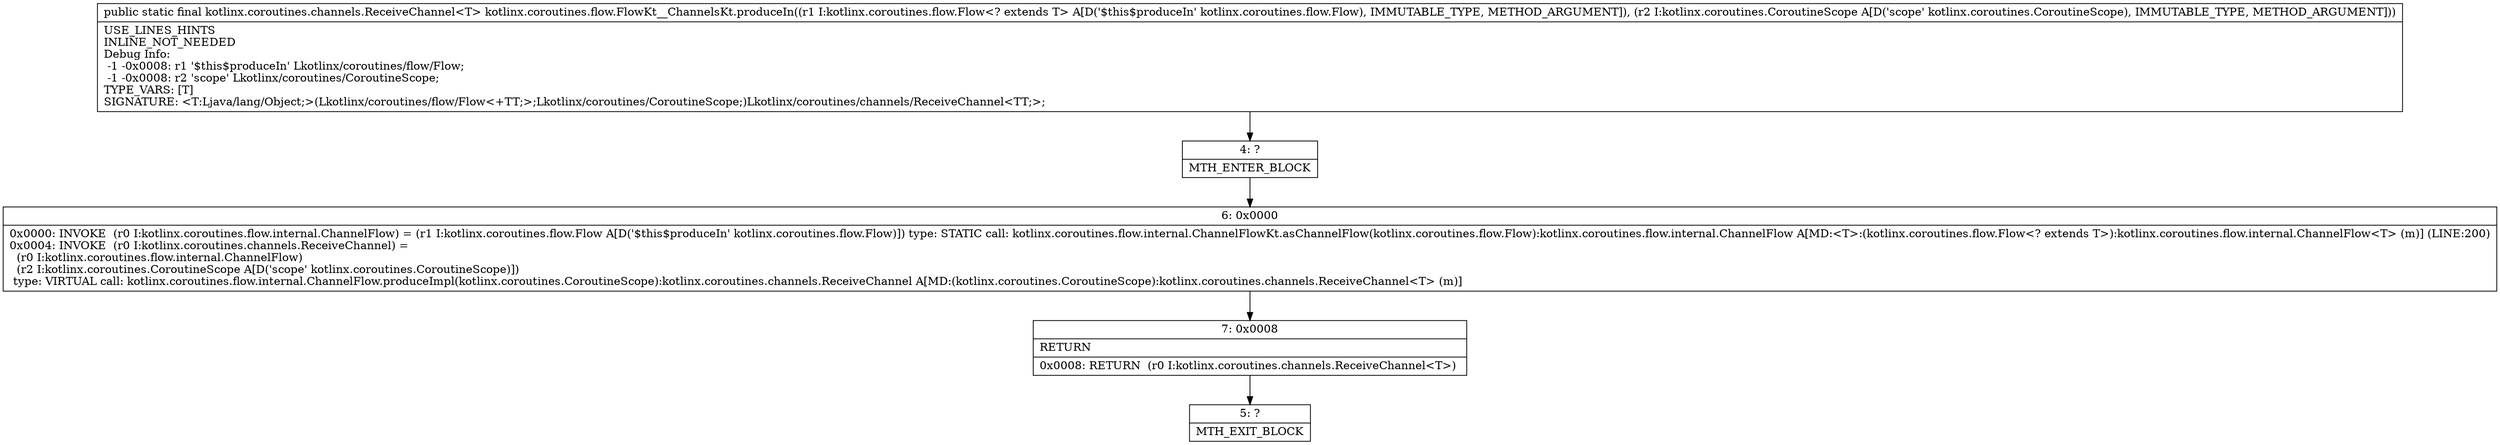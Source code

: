 digraph "CFG forkotlinx.coroutines.flow.FlowKt__ChannelsKt.produceIn(Lkotlinx\/coroutines\/flow\/Flow;Lkotlinx\/coroutines\/CoroutineScope;)Lkotlinx\/coroutines\/channels\/ReceiveChannel;" {
Node_4 [shape=record,label="{4\:\ ?|MTH_ENTER_BLOCK\l}"];
Node_6 [shape=record,label="{6\:\ 0x0000|0x0000: INVOKE  (r0 I:kotlinx.coroutines.flow.internal.ChannelFlow) = (r1 I:kotlinx.coroutines.flow.Flow A[D('$this$produceIn' kotlinx.coroutines.flow.Flow)]) type: STATIC call: kotlinx.coroutines.flow.internal.ChannelFlowKt.asChannelFlow(kotlinx.coroutines.flow.Flow):kotlinx.coroutines.flow.internal.ChannelFlow A[MD:\<T\>:(kotlinx.coroutines.flow.Flow\<? extends T\>):kotlinx.coroutines.flow.internal.ChannelFlow\<T\> (m)] (LINE:200)\l0x0004: INVOKE  (r0 I:kotlinx.coroutines.channels.ReceiveChannel) = \l  (r0 I:kotlinx.coroutines.flow.internal.ChannelFlow)\l  (r2 I:kotlinx.coroutines.CoroutineScope A[D('scope' kotlinx.coroutines.CoroutineScope)])\l type: VIRTUAL call: kotlinx.coroutines.flow.internal.ChannelFlow.produceImpl(kotlinx.coroutines.CoroutineScope):kotlinx.coroutines.channels.ReceiveChannel A[MD:(kotlinx.coroutines.CoroutineScope):kotlinx.coroutines.channels.ReceiveChannel\<T\> (m)]\l}"];
Node_7 [shape=record,label="{7\:\ 0x0008|RETURN\l|0x0008: RETURN  (r0 I:kotlinx.coroutines.channels.ReceiveChannel\<T\>) \l}"];
Node_5 [shape=record,label="{5\:\ ?|MTH_EXIT_BLOCK\l}"];
MethodNode[shape=record,label="{public static final kotlinx.coroutines.channels.ReceiveChannel\<T\> kotlinx.coroutines.flow.FlowKt__ChannelsKt.produceIn((r1 I:kotlinx.coroutines.flow.Flow\<? extends T\> A[D('$this$produceIn' kotlinx.coroutines.flow.Flow), IMMUTABLE_TYPE, METHOD_ARGUMENT]), (r2 I:kotlinx.coroutines.CoroutineScope A[D('scope' kotlinx.coroutines.CoroutineScope), IMMUTABLE_TYPE, METHOD_ARGUMENT]))  | USE_LINES_HINTS\lINLINE_NOT_NEEDED\lDebug Info:\l  \-1 \-0x0008: r1 '$this$produceIn' Lkotlinx\/coroutines\/flow\/Flow;\l  \-1 \-0x0008: r2 'scope' Lkotlinx\/coroutines\/CoroutineScope;\lTYPE_VARS: [T]\lSIGNATURE: \<T:Ljava\/lang\/Object;\>(Lkotlinx\/coroutines\/flow\/Flow\<+TT;\>;Lkotlinx\/coroutines\/CoroutineScope;)Lkotlinx\/coroutines\/channels\/ReceiveChannel\<TT;\>;\l}"];
MethodNode -> Node_4;Node_4 -> Node_6;
Node_6 -> Node_7;
Node_7 -> Node_5;
}

